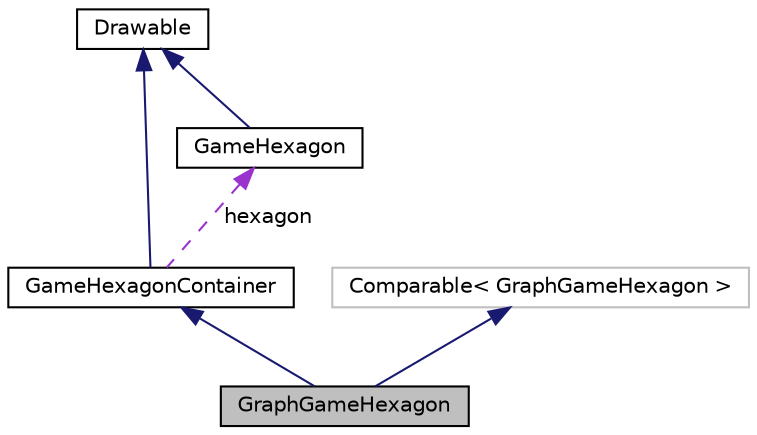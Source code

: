 digraph "GraphGameHexagon"
{
  edge [fontname="Helvetica",fontsize="10",labelfontname="Helvetica",labelfontsize="10"];
  node [fontname="Helvetica",fontsize="10",shape=record];
  Node4 [label="GraphGameHexagon",height=0.2,width=0.4,color="black", fillcolor="grey75", style="filled", fontcolor="black"];
  Node5 -> Node4 [dir="back",color="midnightblue",fontsize="10",style="solid",fontname="Helvetica"];
  Node5 [label="GameHexagonContainer",height=0.2,width=0.4,color="black", fillcolor="white", style="filled",URL="$classru_1_1litun_1_1unitingtwist_1_1_game_hexagon_container.html",tooltip="Created by Litun on 12.04.2016. "];
  Node6 -> Node5 [dir="back",color="midnightblue",fontsize="10",style="solid",fontname="Helvetica"];
  Node6 [label="Drawable",height=0.2,width=0.4,color="black", fillcolor="white", style="filled",URL="$interfaceru_1_1litun_1_1unitingtwist_1_1_drawable.html",tooltip="Created by Litun on 09.04.2016. "];
  Node7 -> Node5 [dir="back",color="darkorchid3",fontsize="10",style="dashed",label=" hexagon" ,fontname="Helvetica"];
  Node7 [label="GameHexagon",height=0.2,width=0.4,color="black", fillcolor="white", style="filled",URL="$classru_1_1litun_1_1unitingtwist_1_1_game_hexagon.html",tooltip="Created by Litun on 09.04.2016. "];
  Node6 -> Node7 [dir="back",color="midnightblue",fontsize="10",style="solid",fontname="Helvetica"];
  Node8 -> Node4 [dir="back",color="midnightblue",fontsize="10",style="solid",fontname="Helvetica"];
  Node8 [label="Comparable\< GraphGameHexagon \>",height=0.2,width=0.4,color="grey75", fillcolor="white", style="filled"];
}
